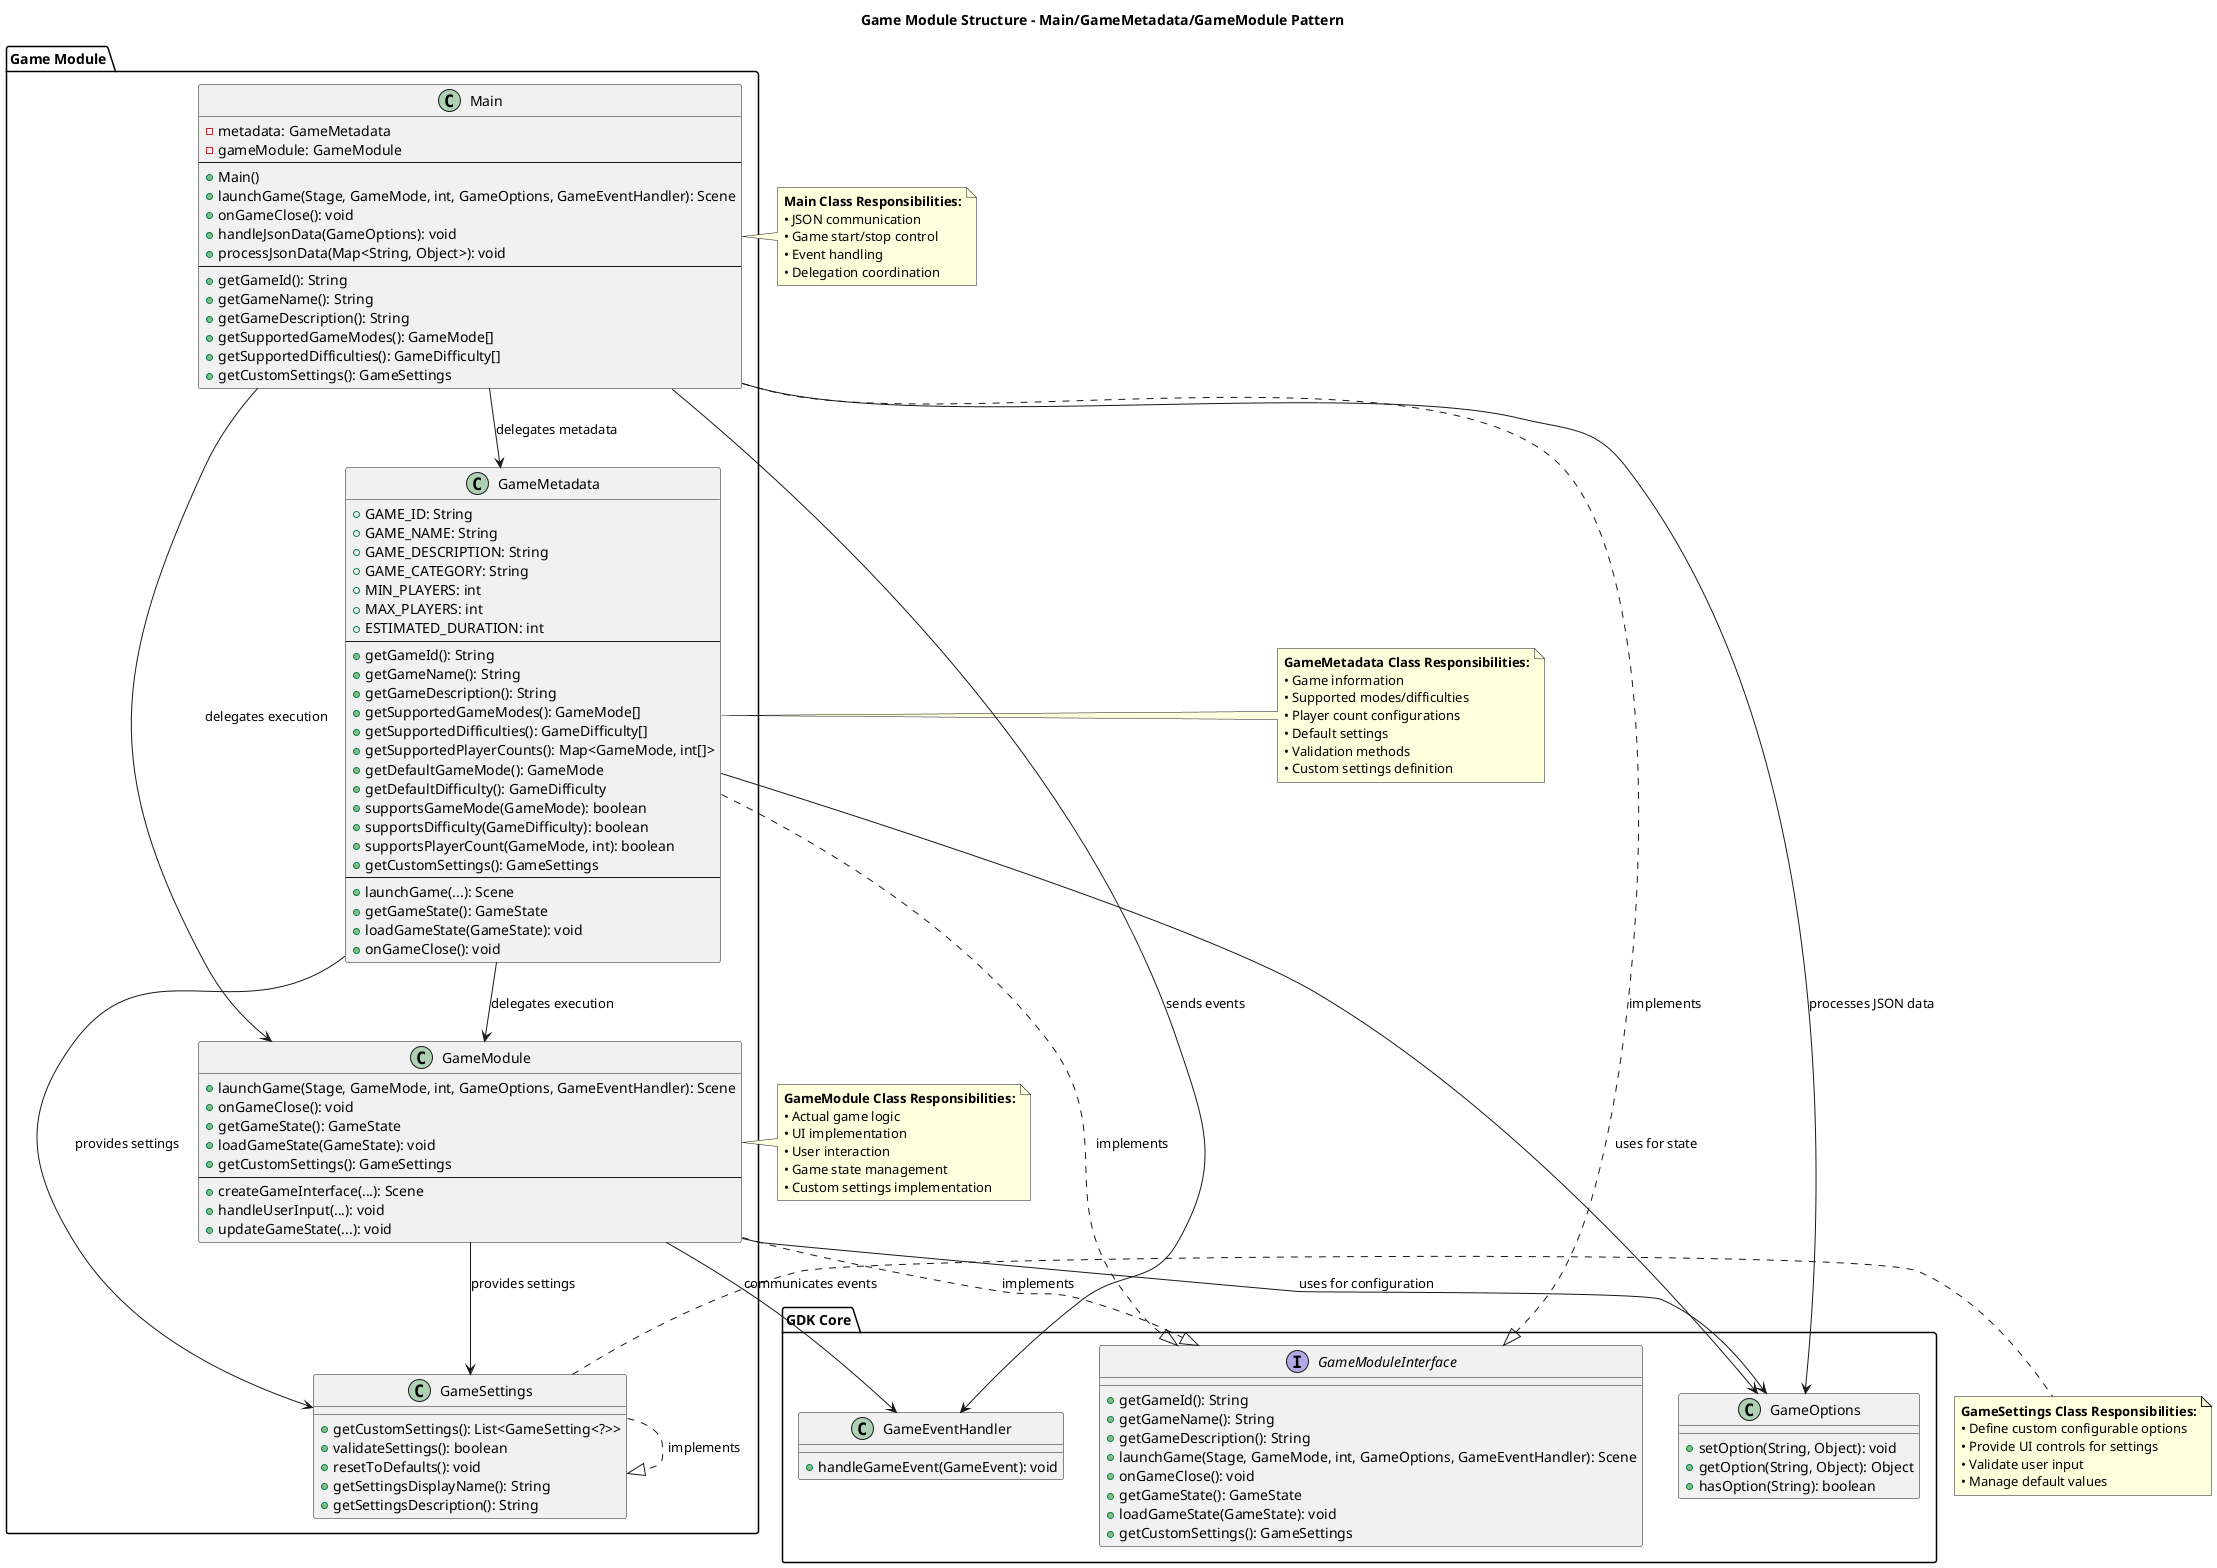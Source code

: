 @startuml

title Game Module Structure - Main/GameMetadata/GameModule Pattern

package "Game Module" {
    class Main {
        -metadata: GameMetadata
        -gameModule: GameModule
        --
        +Main()
        +launchGame(Stage, GameMode, int, GameOptions, GameEventHandler): Scene
        +onGameClose(): void
        +handleJsonData(GameOptions): void
        +processJsonData(Map<String, Object>): void
        --
        ' Metadata delegation methods
        +getGameId(): String
        +getGameName(): String
        +getGameDescription(): String
        +getSupportedGameModes(): GameMode[]
        +getSupportedDifficulties(): GameDifficulty[]
        +getCustomSettings(): GameSettings
    }
    
    class GameMetadata {
        ' Game information constants
        +GAME_ID: String
        +GAME_NAME: String
        +GAME_DESCRIPTION: String
        +GAME_CATEGORY: String
        +MIN_PLAYERS: int
        +MAX_PLAYERS: int
        +ESTIMATED_DURATION: int
        --
        ' Metadata methods
        +getGameId(): String
        +getGameName(): String
        +getGameDescription(): String
        +getSupportedGameModes(): GameMode[]
        +getSupportedDifficulties(): GameDifficulty[]
        +getSupportedPlayerCounts(): Map<GameMode, int[]>
        +getDefaultGameMode(): GameMode
        +getDefaultDifficulty(): GameDifficulty
        +supportsGameMode(GameMode): boolean
        +supportsDifficulty(GameDifficulty): boolean
        +supportsPlayerCount(GameMode, int): boolean
        +getCustomSettings(): GameSettings
        --
        ' Delegated execution
        +launchGame(...): Scene
        +getGameState(): GameState
        +loadGameState(GameState): void
        +onGameClose(): void
    }
    
    class GameModule {
        ' Game implementation
        +launchGame(Stage, GameMode, int, GameOptions, GameEventHandler): Scene
        +onGameClose(): void
        +getGameState(): GameState
        +loadGameState(GameState): void
        +getCustomSettings(): GameSettings
        --
        ' UI creation methods
        +createGameInterface(...): Scene
        +handleUserInput(...): void
        +updateGameState(...): void
    }
    
    class GameSettings {
        ' Custom settings implementation
        +getCustomSettings(): List<GameSetting<?>>
        +validateSettings(): boolean
        +resetToDefaults(): void
        +getSettingsDisplayName(): String
        +getSettingsDescription(): String
    }
}

package "GDK Core" {
    interface GameModuleInterface {
        +getGameId(): String
        +getGameName(): String
        +getGameDescription(): String
        +launchGame(Stage, GameMode, int, GameOptions, GameEventHandler): Scene
        +onGameClose(): void
        +getGameState(): GameState
        +loadGameState(GameState): void
        +getCustomSettings(): GameSettings
    }
    
    class GameOptions {
        +setOption(String, Object): void
        +getOption(String, Object): Object
        +hasOption(String): boolean
    }
    
    class GameEventHandler {
        +handleGameEvent(GameEvent): void
    }
}

' Relationships
Main ..|> GameModuleInterface : implements
GameMetadata ..|> GameModuleInterface : implements
GameModule ..|> GameModuleInterface : implements
GameSettings ..|> GameSettings : implements

Main --> GameMetadata : delegates metadata
Main --> GameModule : delegates execution
Main --> GameOptions : processes JSON data
Main --> GameEventHandler : sends events

GameMetadata --> GameModule : delegates execution
GameMetadata --> GameOptions : uses for state
GameMetadata --> GameSettings : provides settings

GameModule --> GameOptions : uses for configuration
GameModule --> GameEventHandler : communicates events
GameModule --> GameSettings : provides settings

note right of Main
  **Main Class Responsibilities:**
  • JSON communication
  • Game start/stop control
  • Event handling
  • Delegation coordination
end note

note right of GameMetadata
  **GameMetadata Class Responsibilities:**
  • Game information
  • Supported modes/difficulties
  • Player count configurations
  • Default settings
  • Validation methods
  • Custom settings definition
end note

note right of GameModule
  **GameModule Class Responsibilities:**
  • Actual game logic
  • UI implementation
  • User interaction
  • Game state management
  • Custom settings implementation
end note

note right of GameSettings
  **GameSettings Class Responsibilities:**
  • Define custom configurable options
  • Provide UI controls for settings
  • Validate user input
  • Manage default values
end note

@enduml 